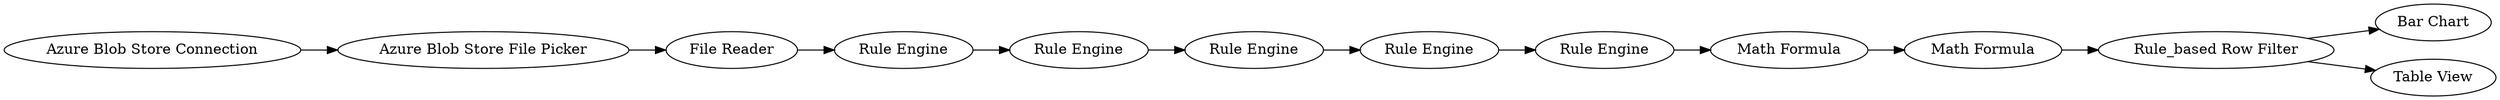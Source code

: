 digraph {
	12 -> 13
	7 -> 8
	4 -> 5
	1 -> 2
	8 -> 9
	12 -> 14
	5 -> 6
	11 -> 12
	9 -> 10
	6 -> 7
	10 -> 11
	2 -> 4
	5 [label="Rule Engine"]
	14 [label="Table View"]
	13 [label="Bar Chart"]
	1 [label="Azure Blob Store Connection"]
	7 [label="Rule Engine"]
	9 [label="Rule Engine"]
	11 [label="Math Formula"]
	4 [label="File Reader"]
	6 [label="Rule Engine"]
	8 [label="Rule Engine"]
	12 [label="Rule_based Row Filter"]
	2 [label="Azure Blob Store File Picker"]
	10 [label="Math Formula"]
	rankdir=LR
}
